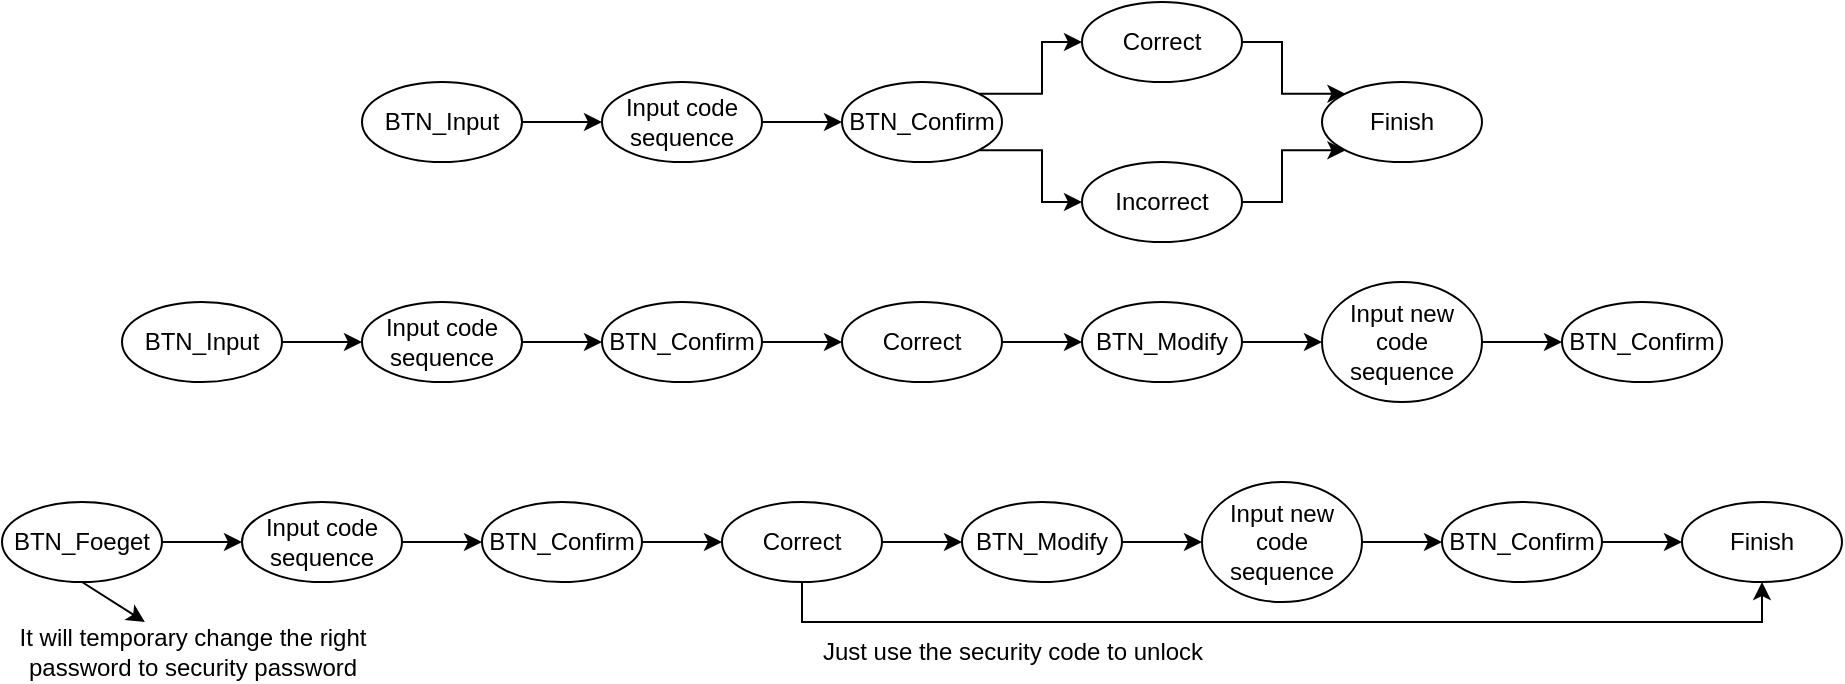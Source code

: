 <mxfile version="13.0.1" type="device"><diagram id="YgkX3ItuA5uyHXq7aVKN" name="Page-1"><mxGraphModel dx="1550" dy="849" grid="1" gridSize="10" guides="1" tooltips="1" connect="1" arrows="1" fold="1" page="1" pageScale="1" pageWidth="1920" pageHeight="1200" math="0" shadow="0"><root><mxCell id="0"/><mxCell id="1" parent="0"/><mxCell id="xj_kfFmR79wN_hUCxxlD-16" style="edgeStyle=orthogonalEdgeStyle;rounded=0;orthogonalLoop=1;jettySize=auto;html=1;exitX=1;exitY=0.5;exitDx=0;exitDy=0;entryX=0;entryY=0.5;entryDx=0;entryDy=0;" edge="1" parent="1" source="xj_kfFmR79wN_hUCxxlD-1" target="xj_kfFmR79wN_hUCxxlD-13"><mxGeometry relative="1" as="geometry"/></mxCell><mxCell id="xj_kfFmR79wN_hUCxxlD-1" value="BTN_Input" style="ellipse;whiteSpace=wrap;html=1;" vertex="1" parent="1"><mxGeometry x="380" y="150" width="80" height="40" as="geometry"/></mxCell><mxCell id="xj_kfFmR79wN_hUCxxlD-23" style="edgeStyle=orthogonalEdgeStyle;rounded=0;orthogonalLoop=1;jettySize=auto;html=1;exitX=1;exitY=0.5;exitDx=0;exitDy=0;entryX=0;entryY=1;entryDx=0;entryDy=0;" edge="1" parent="1" source="xj_kfFmR79wN_hUCxxlD-12" target="xj_kfFmR79wN_hUCxxlD-20"><mxGeometry relative="1" as="geometry"/></mxCell><mxCell id="xj_kfFmR79wN_hUCxxlD-12" value="Incorrect" style="ellipse;whiteSpace=wrap;html=1;" vertex="1" parent="1"><mxGeometry x="740" y="190" width="80" height="40" as="geometry"/></mxCell><mxCell id="xj_kfFmR79wN_hUCxxlD-17" style="edgeStyle=orthogonalEdgeStyle;rounded=0;orthogonalLoop=1;jettySize=auto;html=1;exitX=1;exitY=0.5;exitDx=0;exitDy=0;" edge="1" parent="1" source="xj_kfFmR79wN_hUCxxlD-13" target="xj_kfFmR79wN_hUCxxlD-14"><mxGeometry relative="1" as="geometry"/></mxCell><mxCell id="xj_kfFmR79wN_hUCxxlD-13" value="Input code sequence" style="ellipse;whiteSpace=wrap;html=1;" vertex="1" parent="1"><mxGeometry x="500" y="150" width="80" height="40" as="geometry"/></mxCell><mxCell id="xj_kfFmR79wN_hUCxxlD-18" style="edgeStyle=orthogonalEdgeStyle;rounded=0;orthogonalLoop=1;jettySize=auto;html=1;exitX=1;exitY=0;exitDx=0;exitDy=0;entryX=0;entryY=0.5;entryDx=0;entryDy=0;" edge="1" parent="1" source="xj_kfFmR79wN_hUCxxlD-14" target="xj_kfFmR79wN_hUCxxlD-15"><mxGeometry relative="1" as="geometry"/></mxCell><mxCell id="xj_kfFmR79wN_hUCxxlD-19" style="edgeStyle=orthogonalEdgeStyle;rounded=0;orthogonalLoop=1;jettySize=auto;html=1;exitX=1;exitY=1;exitDx=0;exitDy=0;entryX=0;entryY=0.5;entryDx=0;entryDy=0;" edge="1" parent="1" source="xj_kfFmR79wN_hUCxxlD-14" target="xj_kfFmR79wN_hUCxxlD-12"><mxGeometry relative="1" as="geometry"/></mxCell><mxCell id="xj_kfFmR79wN_hUCxxlD-14" value="BTN_Confirm" style="ellipse;whiteSpace=wrap;html=1;" vertex="1" parent="1"><mxGeometry x="620" y="150" width="80" height="40" as="geometry"/></mxCell><mxCell id="xj_kfFmR79wN_hUCxxlD-24" style="edgeStyle=orthogonalEdgeStyle;rounded=0;orthogonalLoop=1;jettySize=auto;html=1;exitX=1;exitY=0.5;exitDx=0;exitDy=0;entryX=0;entryY=0;entryDx=0;entryDy=0;" edge="1" parent="1" source="xj_kfFmR79wN_hUCxxlD-15" target="xj_kfFmR79wN_hUCxxlD-20"><mxGeometry relative="1" as="geometry"/></mxCell><mxCell id="xj_kfFmR79wN_hUCxxlD-15" value="Correct" style="ellipse;whiteSpace=wrap;html=1;" vertex="1" parent="1"><mxGeometry x="740" y="110" width="80" height="40" as="geometry"/></mxCell><mxCell id="xj_kfFmR79wN_hUCxxlD-20" value="Finish" style="ellipse;whiteSpace=wrap;html=1;" vertex="1" parent="1"><mxGeometry x="860" y="150" width="80" height="40" as="geometry"/></mxCell><mxCell id="xj_kfFmR79wN_hUCxxlD-26" style="edgeStyle=orthogonalEdgeStyle;rounded=0;orthogonalLoop=1;jettySize=auto;html=1;exitX=1;exitY=0.5;exitDx=0;exitDy=0;entryX=0;entryY=0.5;entryDx=0;entryDy=0;" edge="1" parent="1" source="xj_kfFmR79wN_hUCxxlD-27" target="xj_kfFmR79wN_hUCxxlD-31"><mxGeometry relative="1" as="geometry"/></mxCell><mxCell id="xj_kfFmR79wN_hUCxxlD-27" value="BTN_Input" style="ellipse;whiteSpace=wrap;html=1;" vertex="1" parent="1"><mxGeometry x="260" y="260" width="80" height="40" as="geometry"/></mxCell><mxCell id="xj_kfFmR79wN_hUCxxlD-30" style="edgeStyle=orthogonalEdgeStyle;rounded=0;orthogonalLoop=1;jettySize=auto;html=1;exitX=1;exitY=0.5;exitDx=0;exitDy=0;" edge="1" parent="1" source="xj_kfFmR79wN_hUCxxlD-31" target="xj_kfFmR79wN_hUCxxlD-34"><mxGeometry relative="1" as="geometry"/></mxCell><mxCell id="xj_kfFmR79wN_hUCxxlD-31" value="Input code sequence" style="ellipse;whiteSpace=wrap;html=1;" vertex="1" parent="1"><mxGeometry x="380" y="260" width="80" height="40" as="geometry"/></mxCell><mxCell id="xj_kfFmR79wN_hUCxxlD-48" style="edgeStyle=orthogonalEdgeStyle;rounded=0;orthogonalLoop=1;jettySize=auto;html=1;exitX=1;exitY=0.5;exitDx=0;exitDy=0;entryX=0;entryY=0.5;entryDx=0;entryDy=0;" edge="1" parent="1" source="xj_kfFmR79wN_hUCxxlD-34" target="xj_kfFmR79wN_hUCxxlD-38"><mxGeometry relative="1" as="geometry"/></mxCell><mxCell id="xj_kfFmR79wN_hUCxxlD-34" value="BTN_Confirm" style="ellipse;whiteSpace=wrap;html=1;" vertex="1" parent="1"><mxGeometry x="500" y="260" width="80" height="40" as="geometry"/></mxCell><mxCell id="xj_kfFmR79wN_hUCxxlD-64" style="edgeStyle=orthogonalEdgeStyle;rounded=0;orthogonalLoop=1;jettySize=auto;html=1;exitX=1;exitY=0.5;exitDx=0;exitDy=0;entryX=0;entryY=0.5;entryDx=0;entryDy=0;" edge="1" parent="1" source="xj_kfFmR79wN_hUCxxlD-37" target="xj_kfFmR79wN_hUCxxlD-54"><mxGeometry relative="1" as="geometry"/></mxCell><mxCell id="xj_kfFmR79wN_hUCxxlD-67" style="edgeStyle=none;rounded=0;orthogonalLoop=1;jettySize=auto;html=1;exitX=0.5;exitY=1;exitDx=0;exitDy=0;" edge="1" parent="1" source="xj_kfFmR79wN_hUCxxlD-37" target="xj_kfFmR79wN_hUCxxlD-65"><mxGeometry relative="1" as="geometry"/></mxCell><mxCell id="xj_kfFmR79wN_hUCxxlD-37" value="BTN_Foeget" style="ellipse;whiteSpace=wrap;html=1;" vertex="1" parent="1"><mxGeometry x="200" y="360" width="80" height="40" as="geometry"/></mxCell><mxCell id="xj_kfFmR79wN_hUCxxlD-51" style="edgeStyle=orthogonalEdgeStyle;rounded=0;orthogonalLoop=1;jettySize=auto;html=1;exitX=1;exitY=0.5;exitDx=0;exitDy=0;entryX=0;entryY=0.5;entryDx=0;entryDy=0;" edge="1" parent="1" source="xj_kfFmR79wN_hUCxxlD-38" target="xj_kfFmR79wN_hUCxxlD-50"><mxGeometry relative="1" as="geometry"/></mxCell><mxCell id="xj_kfFmR79wN_hUCxxlD-38" value="Correct" style="ellipse;whiteSpace=wrap;html=1;" vertex="1" parent="1"><mxGeometry x="620" y="260" width="80" height="40" as="geometry"/></mxCell><mxCell id="xj_kfFmR79wN_hUCxxlD-40" value="BTN_Confirm" style="ellipse;whiteSpace=wrap;html=1;" vertex="1" parent="1"><mxGeometry x="980" y="260" width="80" height="40" as="geometry"/></mxCell><mxCell id="xj_kfFmR79wN_hUCxxlD-43" style="edgeStyle=orthogonalEdgeStyle;rounded=0;orthogonalLoop=1;jettySize=auto;html=1;exitX=1;exitY=0.5;exitDx=0;exitDy=0;entryX=0;entryY=0.5;entryDx=0;entryDy=0;" edge="1" parent="1" source="xj_kfFmR79wN_hUCxxlD-41" target="xj_kfFmR79wN_hUCxxlD-40"><mxGeometry relative="1" as="geometry"/></mxCell><mxCell id="xj_kfFmR79wN_hUCxxlD-41" value="Input new code sequence" style="ellipse;whiteSpace=wrap;html=1;" vertex="1" parent="1"><mxGeometry x="860" y="250" width="80" height="60" as="geometry"/></mxCell><mxCell id="xj_kfFmR79wN_hUCxxlD-52" style="edgeStyle=orthogonalEdgeStyle;rounded=0;orthogonalLoop=1;jettySize=auto;html=1;exitX=1;exitY=0.5;exitDx=0;exitDy=0;entryX=0;entryY=0.5;entryDx=0;entryDy=0;" edge="1" parent="1" source="xj_kfFmR79wN_hUCxxlD-50" target="xj_kfFmR79wN_hUCxxlD-41"><mxGeometry relative="1" as="geometry"/></mxCell><mxCell id="xj_kfFmR79wN_hUCxxlD-50" value="BTN_Modify" style="ellipse;whiteSpace=wrap;html=1;" vertex="1" parent="1"><mxGeometry x="740" y="260" width="80" height="40" as="geometry"/></mxCell><mxCell id="xj_kfFmR79wN_hUCxxlD-53" style="edgeStyle=orthogonalEdgeStyle;rounded=0;orthogonalLoop=1;jettySize=auto;html=1;exitX=1;exitY=0.5;exitDx=0;exitDy=0;" edge="1" parent="1" source="xj_kfFmR79wN_hUCxxlD-54" target="xj_kfFmR79wN_hUCxxlD-56"><mxGeometry relative="1" as="geometry"/></mxCell><mxCell id="xj_kfFmR79wN_hUCxxlD-54" value="Input code sequence" style="ellipse;whiteSpace=wrap;html=1;" vertex="1" parent="1"><mxGeometry x="320" y="360" width="80" height="40" as="geometry"/></mxCell><mxCell id="xj_kfFmR79wN_hUCxxlD-55" style="edgeStyle=orthogonalEdgeStyle;rounded=0;orthogonalLoop=1;jettySize=auto;html=1;exitX=1;exitY=0.5;exitDx=0;exitDy=0;entryX=0;entryY=0.5;entryDx=0;entryDy=0;" edge="1" parent="1" source="xj_kfFmR79wN_hUCxxlD-56" target="xj_kfFmR79wN_hUCxxlD-58"><mxGeometry relative="1" as="geometry"/></mxCell><mxCell id="xj_kfFmR79wN_hUCxxlD-56" value="BTN_Confirm" style="ellipse;whiteSpace=wrap;html=1;" vertex="1" parent="1"><mxGeometry x="440" y="360" width="80" height="40" as="geometry"/></mxCell><mxCell id="xj_kfFmR79wN_hUCxxlD-57" style="edgeStyle=orthogonalEdgeStyle;rounded=0;orthogonalLoop=1;jettySize=auto;html=1;exitX=1;exitY=0.5;exitDx=0;exitDy=0;entryX=0;entryY=0.5;entryDx=0;entryDy=0;" edge="1" parent="1" source="xj_kfFmR79wN_hUCxxlD-58" target="xj_kfFmR79wN_hUCxxlD-63"><mxGeometry relative="1" as="geometry"/></mxCell><mxCell id="xj_kfFmR79wN_hUCxxlD-73" style="rounded=0;orthogonalLoop=1;jettySize=auto;html=1;exitX=0.5;exitY=1;exitDx=0;exitDy=0;entryX=0.5;entryY=1;entryDx=0;entryDy=0;edgeStyle=orthogonalEdgeStyle;" edge="1" parent="1" source="xj_kfFmR79wN_hUCxxlD-58" target="xj_kfFmR79wN_hUCxxlD-69"><mxGeometry relative="1" as="geometry"><Array as="points"><mxPoint x="600" y="420"/><mxPoint x="1080" y="420"/></Array></mxGeometry></mxCell><mxCell id="xj_kfFmR79wN_hUCxxlD-58" value="Correct" style="ellipse;whiteSpace=wrap;html=1;" vertex="1" parent="1"><mxGeometry x="560" y="360" width="80" height="40" as="geometry"/></mxCell><mxCell id="xj_kfFmR79wN_hUCxxlD-71" style="edgeStyle=none;rounded=0;orthogonalLoop=1;jettySize=auto;html=1;exitX=1;exitY=0.5;exitDx=0;exitDy=0;entryX=0;entryY=0.5;entryDx=0;entryDy=0;" edge="1" parent="1" source="xj_kfFmR79wN_hUCxxlD-59" target="xj_kfFmR79wN_hUCxxlD-69"><mxGeometry relative="1" as="geometry"/></mxCell><mxCell id="xj_kfFmR79wN_hUCxxlD-59" value="BTN_Confirm" style="ellipse;whiteSpace=wrap;html=1;" vertex="1" parent="1"><mxGeometry x="920" y="360" width="80" height="40" as="geometry"/></mxCell><mxCell id="xj_kfFmR79wN_hUCxxlD-60" style="edgeStyle=orthogonalEdgeStyle;rounded=0;orthogonalLoop=1;jettySize=auto;html=1;exitX=1;exitY=0.5;exitDx=0;exitDy=0;entryX=0;entryY=0.5;entryDx=0;entryDy=0;" edge="1" parent="1" source="xj_kfFmR79wN_hUCxxlD-61" target="xj_kfFmR79wN_hUCxxlD-59"><mxGeometry relative="1" as="geometry"/></mxCell><mxCell id="xj_kfFmR79wN_hUCxxlD-61" value="Input new code sequence" style="ellipse;whiteSpace=wrap;html=1;" vertex="1" parent="1"><mxGeometry x="800" y="350" width="80" height="60" as="geometry"/></mxCell><mxCell id="xj_kfFmR79wN_hUCxxlD-62" style="edgeStyle=orthogonalEdgeStyle;rounded=0;orthogonalLoop=1;jettySize=auto;html=1;exitX=1;exitY=0.5;exitDx=0;exitDy=0;entryX=0;entryY=0.5;entryDx=0;entryDy=0;" edge="1" parent="1" source="xj_kfFmR79wN_hUCxxlD-63" target="xj_kfFmR79wN_hUCxxlD-61"><mxGeometry relative="1" as="geometry"/></mxCell><mxCell id="xj_kfFmR79wN_hUCxxlD-63" value="BTN_Modify" style="ellipse;whiteSpace=wrap;html=1;" vertex="1" parent="1"><mxGeometry x="680" y="360" width="80" height="40" as="geometry"/></mxCell><mxCell id="xj_kfFmR79wN_hUCxxlD-65" value="It will temporary change the right &lt;br&gt;password to security password" style="text;html=1;align=center;verticalAlign=middle;resizable=0;points=[];autosize=1;" vertex="1" parent="1"><mxGeometry x="200" y="420" width="190" height="30" as="geometry"/></mxCell><mxCell id="xj_kfFmR79wN_hUCxxlD-69" value="Finish" style="ellipse;whiteSpace=wrap;html=1;" vertex="1" parent="1"><mxGeometry x="1040" y="360" width="80" height="40" as="geometry"/></mxCell><mxCell id="xj_kfFmR79wN_hUCxxlD-74" value="Just use the security code to unlock" style="text;html=1;align=center;verticalAlign=middle;resizable=0;points=[];autosize=1;" vertex="1" parent="1"><mxGeometry x="600" y="425" width="210" height="20" as="geometry"/></mxCell></root></mxGraphModel></diagram></mxfile>